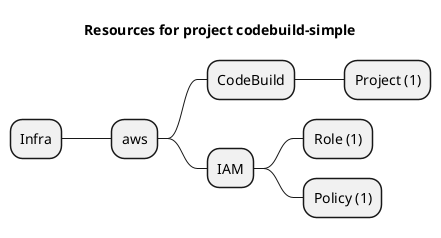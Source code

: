 @startmindmap
title Resources for project codebuild-simple
skinparam monochrome true
+ Infra
++ aws
+++ CodeBuild
++++ Project (1)
+++ IAM
++++ Role (1)
++++ Policy (1)
@endmindmap